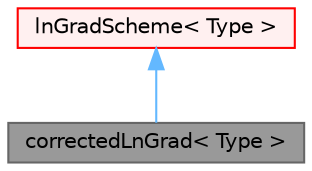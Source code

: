 digraph "correctedLnGrad&lt; Type &gt;"
{
 // LATEX_PDF_SIZE
  bgcolor="transparent";
  edge [fontname=Helvetica,fontsize=10,labelfontname=Helvetica,labelfontsize=10];
  node [fontname=Helvetica,fontsize=10,shape=box,height=0.2,width=0.4];
  Node1 [id="Node000001",label="correctedLnGrad\< Type \>",height=0.2,width=0.4,color="gray40", fillcolor="grey60", style="filled", fontcolor="black",tooltip="Simple central-difference lnGrad scheme with non-orthogonal correction."];
  Node2 -> Node1 [id="edge1_Node000001_Node000002",dir="back",color="steelblue1",style="solid",tooltip=" "];
  Node2 [id="Node000002",label="lnGradScheme\< Type \>",height=0.2,width=0.4,color="red", fillcolor="#FFF0F0", style="filled",URL="$classFoam_1_1fa_1_1lnGradScheme.html",tooltip="Abstract base class for lnGrad schemes."];
}
